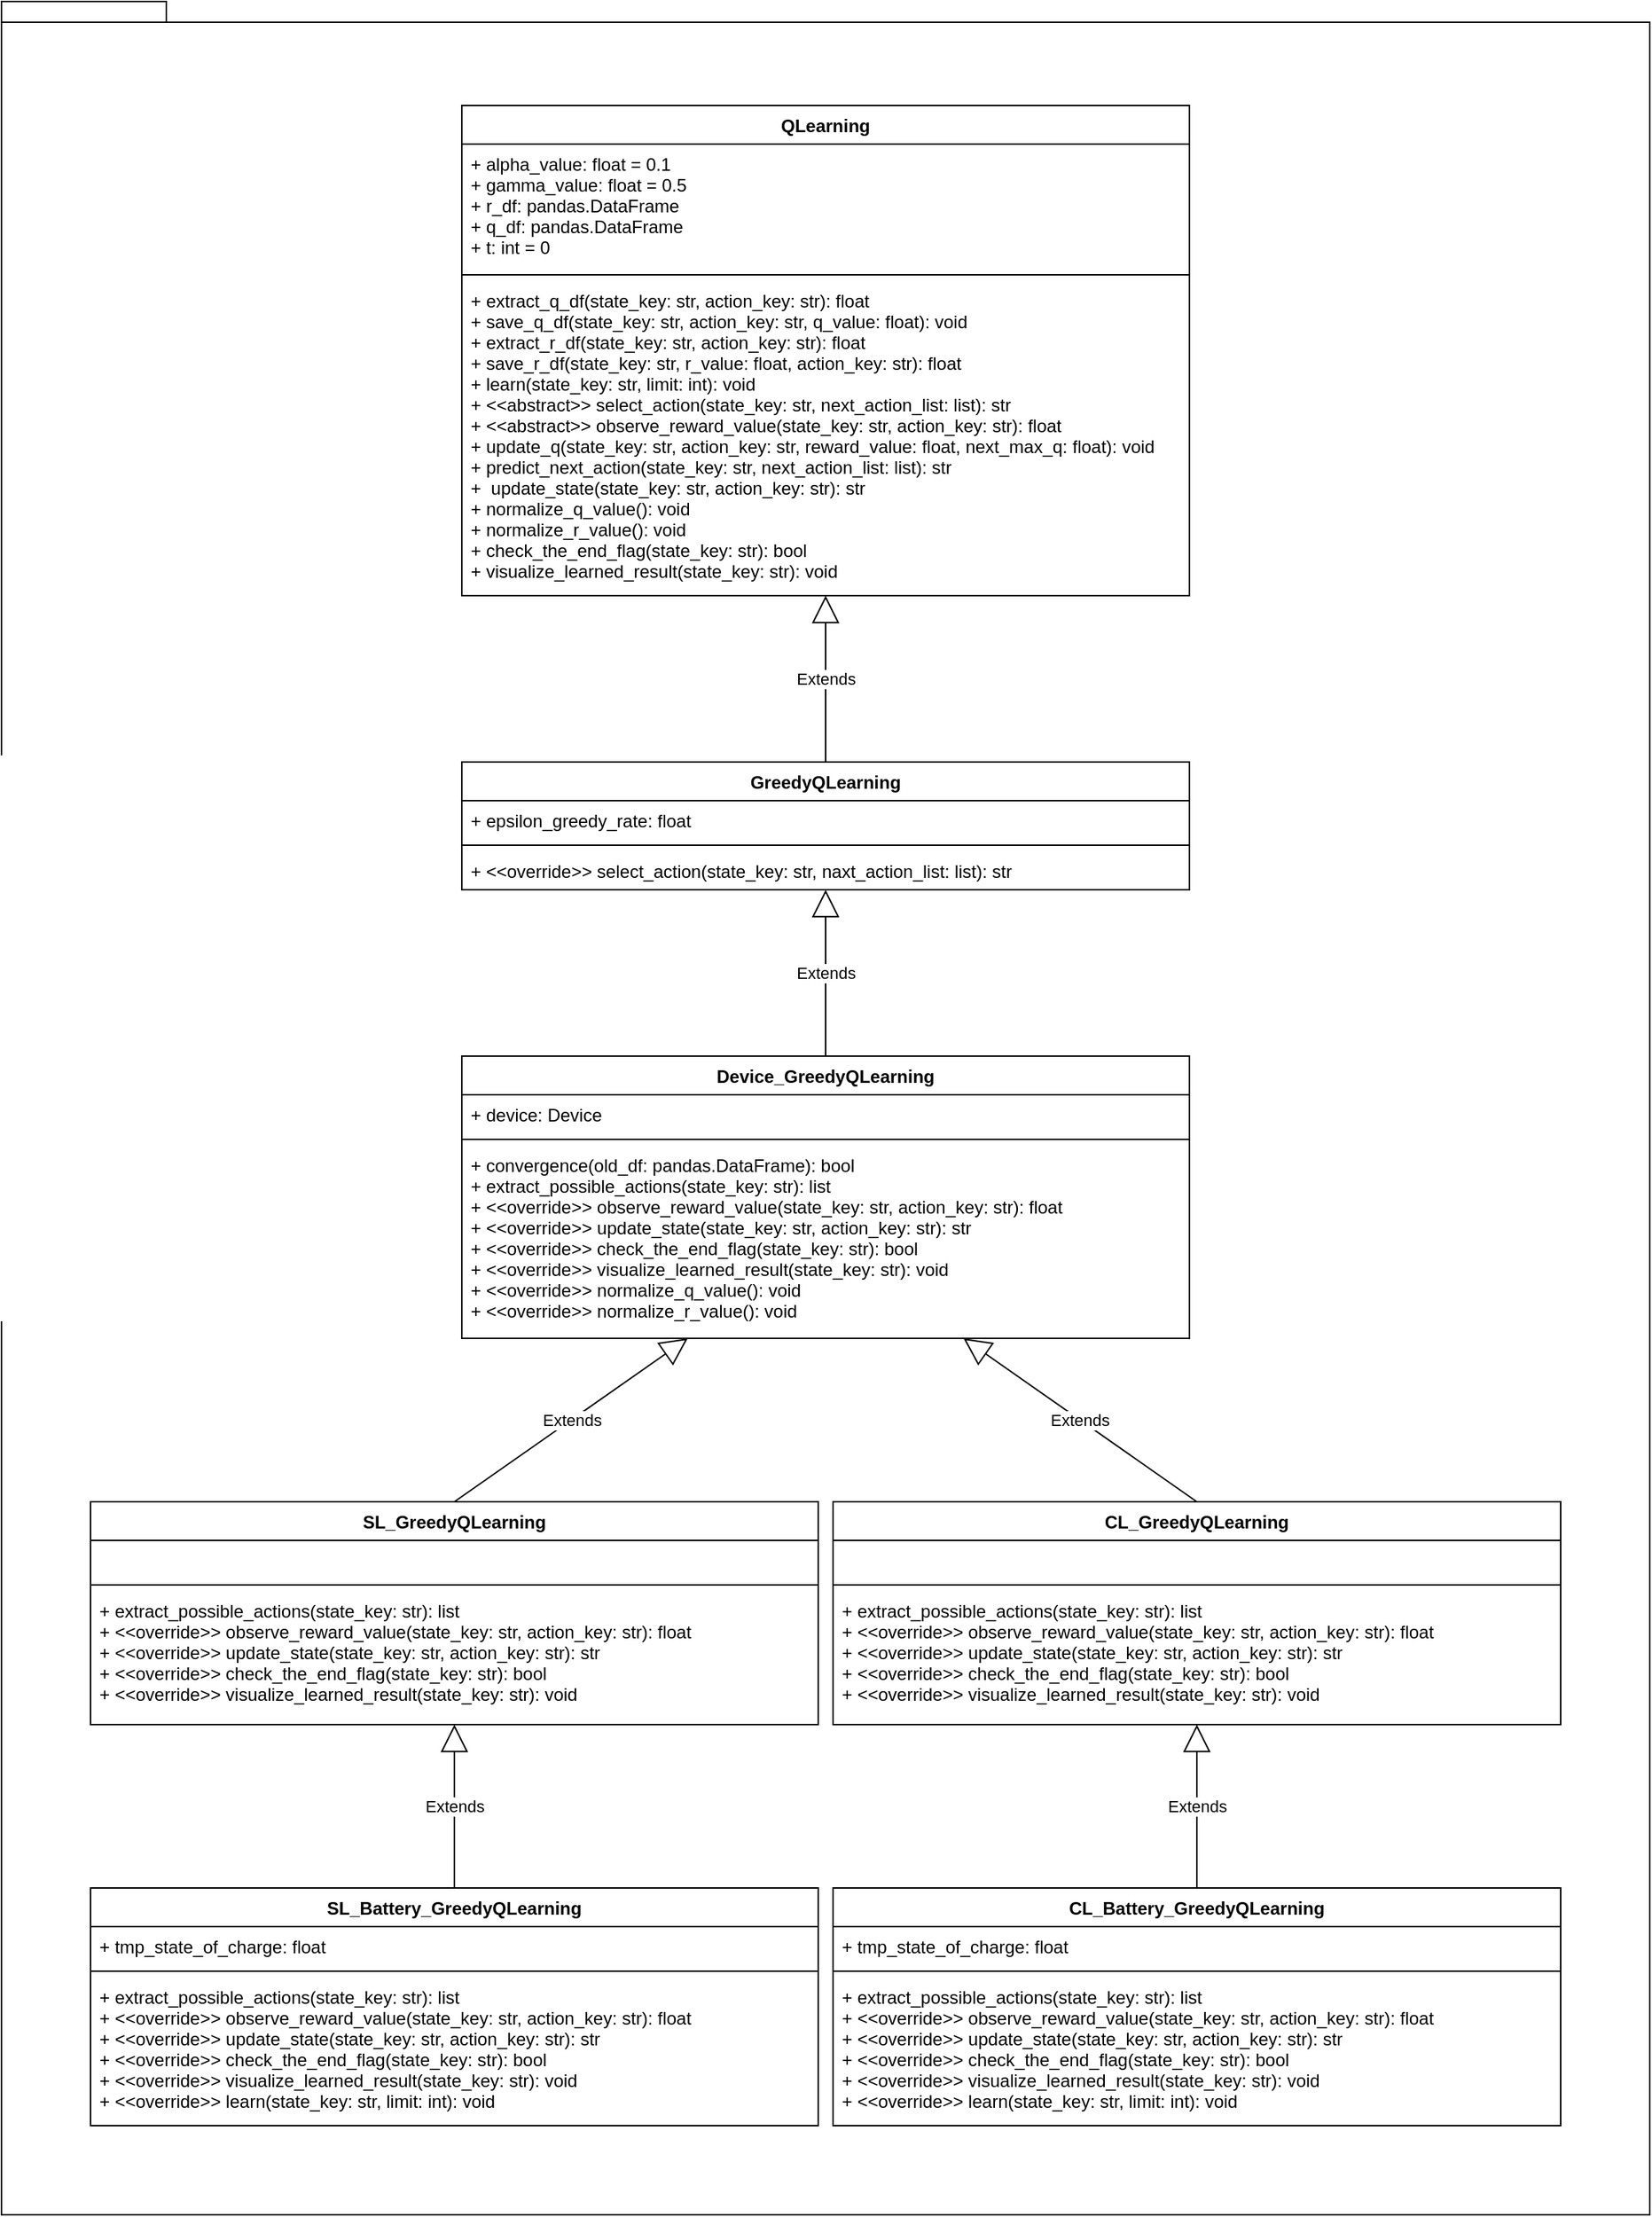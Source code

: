 <mxfile version="16.4.7" type="device"><diagram id="E9ECmLm3bFry5xsphIrD" name="Page-1"><mxGraphModel dx="2202" dy="458" grid="1" gridSize="10" guides="1" tooltips="1" connect="1" arrows="1" fold="1" page="1" pageScale="1" pageWidth="827" pageHeight="1169" math="0" shadow="0"><root><mxCell id="0"/><mxCell id="1" parent="0"/><mxCell id="w1EBqxvGUR41cmXORVGv-17" value="" style="shape=folder;fontStyle=1;spacingTop=10;tabWidth=40;tabHeight=14;tabPosition=left;html=1;" vertex="1" parent="1"><mxGeometry x="-380" y="30" width="1110" height="1490" as="geometry"/></mxCell><mxCell id="w1EBqxvGUR41cmXORVGv-32" value="QLearning" style="swimlane;fontStyle=1;align=center;verticalAlign=top;childLayout=stackLayout;horizontal=1;startSize=26;horizontalStack=0;resizeParent=1;resizeParentMax=0;resizeLast=0;collapsible=1;marginBottom=0;strokeColor=#000000;fillColor=none;" vertex="1" parent="1"><mxGeometry x="-70" y="100" width="490" height="330" as="geometry"/></mxCell><mxCell id="w1EBqxvGUR41cmXORVGv-33" value="+ alpha_value: float = 0.1&#10;+ gamma_value: float = 0.5&#10;+ r_df: pandas.DataFrame&#10;+ q_df: pandas.DataFrame&#10;+ t: int = 0" style="text;strokeColor=none;fillColor=none;align=left;verticalAlign=top;spacingLeft=4;spacingRight=4;overflow=hidden;rotatable=0;points=[[0,0.5],[1,0.5]];portConstraint=eastwest;" vertex="1" parent="w1EBqxvGUR41cmXORVGv-32"><mxGeometry y="26" width="490" height="84" as="geometry"/></mxCell><mxCell id="w1EBqxvGUR41cmXORVGv-34" value="" style="line;strokeWidth=1;fillColor=none;align=left;verticalAlign=middle;spacingTop=-1;spacingLeft=3;spacingRight=3;rotatable=0;labelPosition=right;points=[];portConstraint=eastwest;" vertex="1" parent="w1EBqxvGUR41cmXORVGv-32"><mxGeometry y="110" width="490" height="8" as="geometry"/></mxCell><mxCell id="w1EBqxvGUR41cmXORVGv-35" value="+ extract_q_df(state_key: str, action_key: str): float&#10;+ save_q_df(state_key: str, action_key: str, q_value: float): void&#10;+ extract_r_df(state_key: str, action_key: str): float&#10;+ save_r_df(state_key: str, r_value: float, action_key: str): float&#10;+ learn(state_key: str, limit: int): void&#10;+ &lt;&lt;abstract&gt;&gt; select_action(state_key: str, next_action_list: list): str&#10;+ &lt;&lt;abstract&gt;&gt; observe_reward_value(state_key: str, action_key: str): float&#10;+ update_q(state_key: str, action_key: str, reward_value: float, next_max_q: float): void&#10;+ predict_next_action(state_key: str, next_action_list: list): str&#10;+  update_state(state_key: str, action_key: str): str&#10;+ normalize_q_value(): void&#10;+ normalize_r_value(): void&#10;+ check_the_end_flag(state_key: str): bool&#10;+ visualize_learned_result(state_key: str): void" style="text;strokeColor=none;fillColor=none;align=left;verticalAlign=top;spacingLeft=4;spacingRight=4;overflow=hidden;rotatable=0;points=[[0,0.5],[1,0.5]];portConstraint=eastwest;" vertex="1" parent="w1EBqxvGUR41cmXORVGv-32"><mxGeometry y="118" width="490" height="212" as="geometry"/></mxCell><mxCell id="w1EBqxvGUR41cmXORVGv-36" value="GreedyQLearning" style="swimlane;fontStyle=1;align=center;verticalAlign=top;childLayout=stackLayout;horizontal=1;startSize=26;horizontalStack=0;resizeParent=1;resizeParentMax=0;resizeLast=0;collapsible=1;marginBottom=0;strokeColor=#000000;fillColor=none;" vertex="1" parent="1"><mxGeometry x="-70" y="542" width="490" height="86" as="geometry"/></mxCell><mxCell id="w1EBqxvGUR41cmXORVGv-37" value="+ epsilon_greedy_rate: float" style="text;strokeColor=none;fillColor=none;align=left;verticalAlign=top;spacingLeft=4;spacingRight=4;overflow=hidden;rotatable=0;points=[[0,0.5],[1,0.5]];portConstraint=eastwest;" vertex="1" parent="w1EBqxvGUR41cmXORVGv-36"><mxGeometry y="26" width="490" height="26" as="geometry"/></mxCell><mxCell id="w1EBqxvGUR41cmXORVGv-38" value="" style="line;strokeWidth=1;fillColor=none;align=left;verticalAlign=middle;spacingTop=-1;spacingLeft=3;spacingRight=3;rotatable=0;labelPosition=right;points=[];portConstraint=eastwest;" vertex="1" parent="w1EBqxvGUR41cmXORVGv-36"><mxGeometry y="52" width="490" height="8" as="geometry"/></mxCell><mxCell id="w1EBqxvGUR41cmXORVGv-39" value="+ &lt;&lt;override&gt;&gt; select_action(state_key: str, naxt_action_list: list): str" style="text;strokeColor=none;fillColor=none;align=left;verticalAlign=top;spacingLeft=4;spacingRight=4;overflow=hidden;rotatable=0;points=[[0,0.5],[1,0.5]];portConstraint=eastwest;" vertex="1" parent="w1EBqxvGUR41cmXORVGv-36"><mxGeometry y="60" width="490" height="26" as="geometry"/></mxCell><mxCell id="w1EBqxvGUR41cmXORVGv-41" value="Extends" style="endArrow=block;endSize=16;endFill=0;html=1;rounded=0;exitX=0.5;exitY=0;exitDx=0;exitDy=0;entryX=0.5;entryY=1;entryDx=0;entryDy=0;entryPerimeter=0;" edge="1" parent="1" source="w1EBqxvGUR41cmXORVGv-36" target="w1EBqxvGUR41cmXORVGv-35"><mxGeometry width="160" relative="1" as="geometry"><mxPoint x="280" y="480" as="sourcePoint"/><mxPoint x="200" y="430" as="targetPoint"/></mxGeometry></mxCell><mxCell id="w1EBqxvGUR41cmXORVGv-42" value="DeviceGreedyQLearning" style="swimlane;fontStyle=1;align=center;verticalAlign=top;childLayout=stackLayout;horizontal=1;startSize=26;horizontalStack=0;resizeParent=1;resizeParentMax=0;resizeLast=0;collapsible=1;marginBottom=0;strokeColor=#000000;fillColor=none;" vertex="1" parent="1"><mxGeometry x="-70" y="740" width="490" height="190" as="geometry"/></mxCell><mxCell id="w1EBqxvGUR41cmXORVGv-43" value="+ device: Device" style="text;strokeColor=none;fillColor=none;align=left;verticalAlign=top;spacingLeft=4;spacingRight=4;overflow=hidden;rotatable=0;points=[[0,0.5],[1,0.5]];portConstraint=eastwest;" vertex="1" parent="w1EBqxvGUR41cmXORVGv-42"><mxGeometry y="26" width="490" height="26" as="geometry"/></mxCell><mxCell id="w1EBqxvGUR41cmXORVGv-44" value="" style="line;strokeWidth=1;fillColor=none;align=left;verticalAlign=middle;spacingTop=-1;spacingLeft=3;spacingRight=3;rotatable=0;labelPosition=right;points=[];portConstraint=eastwest;" vertex="1" parent="w1EBqxvGUR41cmXORVGv-42"><mxGeometry y="52" width="490" height="8" as="geometry"/></mxCell><mxCell id="w1EBqxvGUR41cmXORVGv-45" value="+ convergence(old_df: pandas.DataFrame): bool&#10;+ extract_possible_actions(state_key: str): list&#10;+ &lt;&lt;override&gt;&gt; observe_reward_value(state_key: str, action_key: str): float&#10;+ &lt;&lt;override&gt;&gt; update_state(state_key: str, action_key: str): str&#10;+ &lt;&lt;override&gt;&gt; check_the_end_flag(state_key: str): bool&#10;+ &lt;&lt;override&gt;&gt; visualize_learned_result(state_key: str): void&#10;+ &lt;&lt;override&gt;&gt; normalize_q_value(): void&#10;+ &lt;&lt;override&gt;&gt; normalize_r_value(): void" style="text;strokeColor=none;fillColor=none;align=left;verticalAlign=top;spacingLeft=4;spacingRight=4;overflow=hidden;rotatable=0;points=[[0,0.5],[1,0.5]];portConstraint=eastwest;" vertex="1" parent="w1EBqxvGUR41cmXORVGv-42"><mxGeometry y="60" width="490" height="130" as="geometry"/></mxCell><mxCell id="w1EBqxvGUR41cmXORVGv-46" value="Extends" style="endArrow=block;endSize=16;endFill=0;html=1;rounded=0;exitX=0.5;exitY=0;exitDx=0;exitDy=0;" edge="1" parent="1" source="w1EBqxvGUR41cmXORVGv-42" target="w1EBqxvGUR41cmXORVGv-39"><mxGeometry width="160" relative="1" as="geometry"><mxPoint x="199.5" y="740" as="sourcePoint"/><mxPoint x="200" y="628" as="targetPoint"/></mxGeometry></mxCell><mxCell id="w1EBqxvGUR41cmXORVGv-48" value="SLGreedyQLearning" style="swimlane;fontStyle=1;align=center;verticalAlign=top;childLayout=stackLayout;horizontal=1;startSize=26;horizontalStack=0;resizeParent=1;resizeParentMax=0;resizeLast=0;collapsible=1;marginBottom=0;strokeColor=#000000;fillColor=none;" vertex="1" parent="1"><mxGeometry x="-320" y="1040" width="490" height="150" as="geometry"/></mxCell><mxCell id="w1EBqxvGUR41cmXORVGv-49" value=" " style="text;strokeColor=none;fillColor=none;align=left;verticalAlign=top;spacingLeft=4;spacingRight=4;overflow=hidden;rotatable=0;points=[[0,0.5],[1,0.5]];portConstraint=eastwest;" vertex="1" parent="w1EBqxvGUR41cmXORVGv-48"><mxGeometry y="26" width="490" height="26" as="geometry"/></mxCell><mxCell id="w1EBqxvGUR41cmXORVGv-50" value="" style="line;strokeWidth=1;fillColor=none;align=left;verticalAlign=middle;spacingTop=-1;spacingLeft=3;spacingRight=3;rotatable=0;labelPosition=right;points=[];portConstraint=eastwest;" vertex="1" parent="w1EBqxvGUR41cmXORVGv-48"><mxGeometry y="52" width="490" height="8" as="geometry"/></mxCell><mxCell id="w1EBqxvGUR41cmXORVGv-51" value="+ extract_possible_actions(state_key: str): list&#10;+ &lt;&lt;override&gt;&gt; observe_reward_value(state_key: str, action_key: str): float&#10;+ &lt;&lt;override&gt;&gt; update_state(state_key: str, action_key: str): str&#10;+ &lt;&lt;override&gt;&gt; check_the_end_flag(state_key: str): bool&#10;+ &lt;&lt;override&gt;&gt; visualize_learned_result(state_key: str): void" style="text;strokeColor=none;fillColor=none;align=left;verticalAlign=top;spacingLeft=4;spacingRight=4;overflow=hidden;rotatable=0;points=[[0,0.5],[1,0.5]];portConstraint=eastwest;" vertex="1" parent="w1EBqxvGUR41cmXORVGv-48"><mxGeometry y="60" width="490" height="90" as="geometry"/></mxCell><mxCell id="w1EBqxvGUR41cmXORVGv-52" value="Extends" style="endArrow=block;endSize=16;endFill=0;html=1;rounded=0;exitX=0.5;exitY=0;exitDx=0;exitDy=0;" edge="1" parent="1" source="w1EBqxvGUR41cmXORVGv-48" target="w1EBqxvGUR41cmXORVGv-45"><mxGeometry width="160" relative="1" as="geometry"><mxPoint x="200" y="1042" as="sourcePoint"/><mxPoint x="200" y="930" as="targetPoint"/></mxGeometry></mxCell><mxCell id="w1EBqxvGUR41cmXORVGv-54" value="CLGreedyQLearning" style="swimlane;fontStyle=1;align=center;verticalAlign=top;childLayout=stackLayout;horizontal=1;startSize=26;horizontalStack=0;resizeParent=1;resizeParentMax=0;resizeLast=0;collapsible=1;marginBottom=0;strokeColor=#000000;fillColor=none;" vertex="1" parent="1"><mxGeometry x="180" y="1040" width="490" height="150" as="geometry"/></mxCell><mxCell id="w1EBqxvGUR41cmXORVGv-55" value=" " style="text;strokeColor=none;fillColor=none;align=left;verticalAlign=top;spacingLeft=4;spacingRight=4;overflow=hidden;rotatable=0;points=[[0,0.5],[1,0.5]];portConstraint=eastwest;" vertex="1" parent="w1EBqxvGUR41cmXORVGv-54"><mxGeometry y="26" width="490" height="26" as="geometry"/></mxCell><mxCell id="w1EBqxvGUR41cmXORVGv-56" value="" style="line;strokeWidth=1;fillColor=none;align=left;verticalAlign=middle;spacingTop=-1;spacingLeft=3;spacingRight=3;rotatable=0;labelPosition=right;points=[];portConstraint=eastwest;" vertex="1" parent="w1EBqxvGUR41cmXORVGv-54"><mxGeometry y="52" width="490" height="8" as="geometry"/></mxCell><mxCell id="w1EBqxvGUR41cmXORVGv-57" value="+ extract_possible_actions(state_key: str): list&#10;+ &lt;&lt;override&gt;&gt; observe_reward_value(state_key: str, action_key: str): float&#10;+ &lt;&lt;override&gt;&gt; update_state(state_key: str, action_key: str): str&#10;+ &lt;&lt;override&gt;&gt; check_the_end_flag(state_key: str): bool&#10;+ &lt;&lt;override&gt;&gt; visualize_learned_result(state_key: str): void" style="text;strokeColor=none;fillColor=none;align=left;verticalAlign=top;spacingLeft=4;spacingRight=4;overflow=hidden;rotatable=0;points=[[0,0.5],[1,0.5]];portConstraint=eastwest;" vertex="1" parent="w1EBqxvGUR41cmXORVGv-54"><mxGeometry y="60" width="490" height="90" as="geometry"/></mxCell><mxCell id="w1EBqxvGUR41cmXORVGv-58" value="Extends" style="endArrow=block;endSize=16;endFill=0;html=1;rounded=0;exitX=0.5;exitY=0;exitDx=0;exitDy=0;" edge="1" parent="1" source="w1EBqxvGUR41cmXORVGv-54" target="w1EBqxvGUR41cmXORVGv-45"><mxGeometry width="160" relative="1" as="geometry"><mxPoint x="70" y="1110" as="sourcePoint"/><mxPoint x="200" y="930" as="targetPoint"/></mxGeometry></mxCell><mxCell id="w1EBqxvGUR41cmXORVGv-59" value="CLBatteryGreedyQLearning" style="swimlane;fontStyle=1;align=center;verticalAlign=top;childLayout=stackLayout;horizontal=1;startSize=26;horizontalStack=0;resizeParent=1;resizeParentMax=0;resizeLast=0;collapsible=1;marginBottom=0;strokeColor=#000000;fillColor=none;" vertex="1" parent="1"><mxGeometry x="180" y="1300" width="490" height="160" as="geometry"/></mxCell><mxCell id="w1EBqxvGUR41cmXORVGv-60" value="+ tmp_state_of_charge: float" style="text;strokeColor=none;fillColor=none;align=left;verticalAlign=top;spacingLeft=4;spacingRight=4;overflow=hidden;rotatable=0;points=[[0,0.5],[1,0.5]];portConstraint=eastwest;" vertex="1" parent="w1EBqxvGUR41cmXORVGv-59"><mxGeometry y="26" width="490" height="26" as="geometry"/></mxCell><mxCell id="w1EBqxvGUR41cmXORVGv-61" value="" style="line;strokeWidth=1;fillColor=none;align=left;verticalAlign=middle;spacingTop=-1;spacingLeft=3;spacingRight=3;rotatable=0;labelPosition=right;points=[];portConstraint=eastwest;" vertex="1" parent="w1EBqxvGUR41cmXORVGv-59"><mxGeometry y="52" width="490" height="8" as="geometry"/></mxCell><mxCell id="w1EBqxvGUR41cmXORVGv-62" value="+ extract_possible_actions(state_key: str): list&#10;+ &lt;&lt;override&gt;&gt; observe_reward_value(state_key: str, action_key: str): float&#10;+ &lt;&lt;override&gt;&gt; update_state(state_key: str, action_key: str): str&#10;+ &lt;&lt;override&gt;&gt; check_the_end_flag(state_key: str): bool&#10;+ &lt;&lt;override&gt;&gt; visualize_learned_result(state_key: str): void&#10;+ &lt;&lt;override&gt;&gt; learn(state_key: str, limit: int): void" style="text;strokeColor=none;fillColor=none;align=left;verticalAlign=top;spacingLeft=4;spacingRight=4;overflow=hidden;rotatable=0;points=[[0,0.5],[1,0.5]];portConstraint=eastwest;" vertex="1" parent="w1EBqxvGUR41cmXORVGv-59"><mxGeometry y="60" width="490" height="100" as="geometry"/></mxCell><mxCell id="w1EBqxvGUR41cmXORVGv-64" value="Extends" style="endArrow=block;endSize=16;endFill=0;html=1;rounded=0;exitX=0.5;exitY=0;exitDx=0;exitDy=0;" edge="1" parent="1" source="w1EBqxvGUR41cmXORVGv-59" target="w1EBqxvGUR41cmXORVGv-57"><mxGeometry width="160" relative="1" as="geometry"><mxPoint x="420" y="1342" as="sourcePoint"/><mxPoint x="420" y="1230" as="targetPoint"/></mxGeometry></mxCell><mxCell id="w1EBqxvGUR41cmXORVGv-65" value="SLBatteryGreedyQLearning" style="swimlane;fontStyle=1;align=center;verticalAlign=top;childLayout=stackLayout;horizontal=1;startSize=26;horizontalStack=0;resizeParent=1;resizeParentMax=0;resizeLast=0;collapsible=1;marginBottom=0;strokeColor=#000000;fillColor=none;" vertex="1" parent="1"><mxGeometry x="-320" y="1300" width="490" height="160" as="geometry"/></mxCell><mxCell id="w1EBqxvGUR41cmXORVGv-66" value="+ tmp_state_of_charge: float" style="text;strokeColor=none;fillColor=none;align=left;verticalAlign=top;spacingLeft=4;spacingRight=4;overflow=hidden;rotatable=0;points=[[0,0.5],[1,0.5]];portConstraint=eastwest;" vertex="1" parent="w1EBqxvGUR41cmXORVGv-65"><mxGeometry y="26" width="490" height="26" as="geometry"/></mxCell><mxCell id="w1EBqxvGUR41cmXORVGv-67" value="" style="line;strokeWidth=1;fillColor=none;align=left;verticalAlign=middle;spacingTop=-1;spacingLeft=3;spacingRight=3;rotatable=0;labelPosition=right;points=[];portConstraint=eastwest;" vertex="1" parent="w1EBqxvGUR41cmXORVGv-65"><mxGeometry y="52" width="490" height="8" as="geometry"/></mxCell><mxCell id="w1EBqxvGUR41cmXORVGv-68" value="+ extract_possible_actions(state_key: str): list&#10;+ &lt;&lt;override&gt;&gt; observe_reward_value(state_key: str, action_key: str): float&#10;+ &lt;&lt;override&gt;&gt; update_state(state_key: str, action_key: str): str&#10;+ &lt;&lt;override&gt;&gt; check_the_end_flag(state_key: str): bool&#10;+ &lt;&lt;override&gt;&gt; visualize_learned_result(state_key: str): void&#10;+ &lt;&lt;override&gt;&gt; learn(state_key: str, limit: int): void" style="text;strokeColor=none;fillColor=none;align=left;verticalAlign=top;spacingLeft=4;spacingRight=4;overflow=hidden;rotatable=0;points=[[0,0.5],[1,0.5]];portConstraint=eastwest;" vertex="1" parent="w1EBqxvGUR41cmXORVGv-65"><mxGeometry y="60" width="490" height="100" as="geometry"/></mxCell><mxCell id="w1EBqxvGUR41cmXORVGv-69" value="Extends" style="endArrow=block;endSize=16;endFill=0;html=1;rounded=0;exitX=0.5;exitY=0;exitDx=0;exitDy=0;" edge="1" parent="1" source="w1EBqxvGUR41cmXORVGv-65" target="w1EBqxvGUR41cmXORVGv-51"><mxGeometry width="160" relative="1" as="geometry"><mxPoint x="-80" y="1322" as="sourcePoint"/><mxPoint x="-75" y="1210" as="targetPoint"/></mxGeometry></mxCell><mxCell id="w1EBqxvGUR41cmXORVGv-72" value="" style="shape=folder;fontStyle=1;spacingTop=10;tabWidth=40;tabHeight=14;tabPosition=left;html=1;" vertex="1" parent="1"><mxGeometry x="-380" y="30" width="1110" height="1490" as="geometry"/></mxCell><mxCell id="w1EBqxvGUR41cmXORVGv-73" value="QLearning" style="swimlane;fontStyle=1;align=center;verticalAlign=top;childLayout=stackLayout;horizontal=1;startSize=26;horizontalStack=0;resizeParent=1;resizeParentMax=0;resizeLast=0;collapsible=1;marginBottom=0;strokeColor=#000000;fillColor=none;" vertex="1" parent="1"><mxGeometry x="-70" y="100" width="490" height="330" as="geometry"/></mxCell><mxCell id="w1EBqxvGUR41cmXORVGv-74" value="+ alpha_value: float = 0.1&#10;+ gamma_value: float = 0.5&#10;+ r_df: pandas.DataFrame&#10;+ q_df: pandas.DataFrame&#10;+ t: int = 0" style="text;strokeColor=none;fillColor=none;align=left;verticalAlign=top;spacingLeft=4;spacingRight=4;overflow=hidden;rotatable=0;points=[[0,0.5],[1,0.5]];portConstraint=eastwest;" vertex="1" parent="w1EBqxvGUR41cmXORVGv-73"><mxGeometry y="26" width="490" height="84" as="geometry"/></mxCell><mxCell id="w1EBqxvGUR41cmXORVGv-75" value="" style="line;strokeWidth=1;fillColor=none;align=left;verticalAlign=middle;spacingTop=-1;spacingLeft=3;spacingRight=3;rotatable=0;labelPosition=right;points=[];portConstraint=eastwest;" vertex="1" parent="w1EBqxvGUR41cmXORVGv-73"><mxGeometry y="110" width="490" height="8" as="geometry"/></mxCell><mxCell id="w1EBqxvGUR41cmXORVGv-76" value="+ extract_q_df(state_key: str, action_key: str): float&#10;+ save_q_df(state_key: str, action_key: str, q_value: float): void&#10;+ extract_r_df(state_key: str, action_key: str): float&#10;+ save_r_df(state_key: str, r_value: float, action_key: str): float&#10;+ learn(state_key: str, limit: int): void&#10;+ &lt;&lt;abstract&gt;&gt; select_action(state_key: str, next_action_list: list): str&#10;+ &lt;&lt;abstract&gt;&gt; observe_reward_value(state_key: str, action_key: str): float&#10;+ update_q(state_key: str, action_key: str, reward_value: float, next_max_q: float): void&#10;+ predict_next_action(state_key: str, next_action_list: list): str&#10;+  update_state(state_key: str, action_key: str): str&#10;+ normalize_q_value(): void&#10;+ normalize_r_value(): void&#10;+ check_the_end_flag(state_key: str): bool&#10;+ visualize_learned_result(state_key: str): void" style="text;strokeColor=none;fillColor=none;align=left;verticalAlign=top;spacingLeft=4;spacingRight=4;overflow=hidden;rotatable=0;points=[[0,0.5],[1,0.5]];portConstraint=eastwest;" vertex="1" parent="w1EBqxvGUR41cmXORVGv-73"><mxGeometry y="118" width="490" height="212" as="geometry"/></mxCell><mxCell id="w1EBqxvGUR41cmXORVGv-77" value="GreedyQLearning" style="swimlane;fontStyle=1;align=center;verticalAlign=top;childLayout=stackLayout;horizontal=1;startSize=26;horizontalStack=0;resizeParent=1;resizeParentMax=0;resizeLast=0;collapsible=1;marginBottom=0;strokeColor=#000000;fillColor=none;" vertex="1" parent="1"><mxGeometry x="-70" y="542" width="490" height="86" as="geometry"/></mxCell><mxCell id="w1EBqxvGUR41cmXORVGv-78" value="+ epsilon_greedy_rate: float" style="text;strokeColor=none;fillColor=none;align=left;verticalAlign=top;spacingLeft=4;spacingRight=4;overflow=hidden;rotatable=0;points=[[0,0.5],[1,0.5]];portConstraint=eastwest;" vertex="1" parent="w1EBqxvGUR41cmXORVGv-77"><mxGeometry y="26" width="490" height="26" as="geometry"/></mxCell><mxCell id="w1EBqxvGUR41cmXORVGv-79" value="" style="line;strokeWidth=1;fillColor=none;align=left;verticalAlign=middle;spacingTop=-1;spacingLeft=3;spacingRight=3;rotatable=0;labelPosition=right;points=[];portConstraint=eastwest;" vertex="1" parent="w1EBqxvGUR41cmXORVGv-77"><mxGeometry y="52" width="490" height="8" as="geometry"/></mxCell><mxCell id="w1EBqxvGUR41cmXORVGv-80" value="+ &lt;&lt;override&gt;&gt; select_action(state_key: str, naxt_action_list: list): str" style="text;strokeColor=none;fillColor=none;align=left;verticalAlign=top;spacingLeft=4;spacingRight=4;overflow=hidden;rotatable=0;points=[[0,0.5],[1,0.5]];portConstraint=eastwest;" vertex="1" parent="w1EBqxvGUR41cmXORVGv-77"><mxGeometry y="60" width="490" height="26" as="geometry"/></mxCell><mxCell id="w1EBqxvGUR41cmXORVGv-81" value="Extends" style="endArrow=block;endSize=16;endFill=0;html=1;rounded=0;exitX=0.5;exitY=0;exitDx=0;exitDy=0;entryX=0.5;entryY=1;entryDx=0;entryDy=0;entryPerimeter=0;" edge="1" parent="1" source="w1EBqxvGUR41cmXORVGv-77" target="w1EBqxvGUR41cmXORVGv-76"><mxGeometry width="160" relative="1" as="geometry"><mxPoint x="280" y="480" as="sourcePoint"/><mxPoint x="200" y="430" as="targetPoint"/></mxGeometry></mxCell><mxCell id="w1EBqxvGUR41cmXORVGv-82" value="Device_GreedyQLearning" style="swimlane;fontStyle=1;align=center;verticalAlign=top;childLayout=stackLayout;horizontal=1;startSize=26;horizontalStack=0;resizeParent=1;resizeParentMax=0;resizeLast=0;collapsible=1;marginBottom=0;strokeColor=#000000;fillColor=none;" vertex="1" parent="1"><mxGeometry x="-70" y="740" width="490" height="190" as="geometry"/></mxCell><mxCell id="w1EBqxvGUR41cmXORVGv-83" value="+ device: Device" style="text;strokeColor=none;fillColor=none;align=left;verticalAlign=top;spacingLeft=4;spacingRight=4;overflow=hidden;rotatable=0;points=[[0,0.5],[1,0.5]];portConstraint=eastwest;" vertex="1" parent="w1EBqxvGUR41cmXORVGv-82"><mxGeometry y="26" width="490" height="26" as="geometry"/></mxCell><mxCell id="w1EBqxvGUR41cmXORVGv-84" value="" style="line;strokeWidth=1;fillColor=none;align=left;verticalAlign=middle;spacingTop=-1;spacingLeft=3;spacingRight=3;rotatable=0;labelPosition=right;points=[];portConstraint=eastwest;" vertex="1" parent="w1EBqxvGUR41cmXORVGv-82"><mxGeometry y="52" width="490" height="8" as="geometry"/></mxCell><mxCell id="w1EBqxvGUR41cmXORVGv-85" value="+ convergence(old_df: pandas.DataFrame): bool&#10;+ extract_possible_actions(state_key: str): list&#10;+ &lt;&lt;override&gt;&gt; observe_reward_value(state_key: str, action_key: str): float&#10;+ &lt;&lt;override&gt;&gt; update_state(state_key: str, action_key: str): str&#10;+ &lt;&lt;override&gt;&gt; check_the_end_flag(state_key: str): bool&#10;+ &lt;&lt;override&gt;&gt; visualize_learned_result(state_key: str): void&#10;+ &lt;&lt;override&gt;&gt; normalize_q_value(): void&#10;+ &lt;&lt;override&gt;&gt; normalize_r_value(): void" style="text;strokeColor=none;fillColor=none;align=left;verticalAlign=top;spacingLeft=4;spacingRight=4;overflow=hidden;rotatable=0;points=[[0,0.5],[1,0.5]];portConstraint=eastwest;" vertex="1" parent="w1EBqxvGUR41cmXORVGv-82"><mxGeometry y="60" width="490" height="130" as="geometry"/></mxCell><mxCell id="w1EBqxvGUR41cmXORVGv-86" value="Extends" style="endArrow=block;endSize=16;endFill=0;html=1;rounded=0;exitX=0.5;exitY=0;exitDx=0;exitDy=0;" edge="1" parent="1" source="w1EBqxvGUR41cmXORVGv-82" target="w1EBqxvGUR41cmXORVGv-80"><mxGeometry width="160" relative="1" as="geometry"><mxPoint x="199.5" y="740" as="sourcePoint"/><mxPoint x="200" y="628" as="targetPoint"/></mxGeometry></mxCell><mxCell id="w1EBqxvGUR41cmXORVGv-87" value="SL_GreedyQLearning" style="swimlane;fontStyle=1;align=center;verticalAlign=top;childLayout=stackLayout;horizontal=1;startSize=26;horizontalStack=0;resizeParent=1;resizeParentMax=0;resizeLast=0;collapsible=1;marginBottom=0;strokeColor=#000000;fillColor=none;" vertex="1" parent="1"><mxGeometry x="-320" y="1040" width="490" height="150" as="geometry"/></mxCell><mxCell id="w1EBqxvGUR41cmXORVGv-88" value=" " style="text;strokeColor=none;fillColor=none;align=left;verticalAlign=top;spacingLeft=4;spacingRight=4;overflow=hidden;rotatable=0;points=[[0,0.5],[1,0.5]];portConstraint=eastwest;" vertex="1" parent="w1EBqxvGUR41cmXORVGv-87"><mxGeometry y="26" width="490" height="26" as="geometry"/></mxCell><mxCell id="w1EBqxvGUR41cmXORVGv-89" value="" style="line;strokeWidth=1;fillColor=none;align=left;verticalAlign=middle;spacingTop=-1;spacingLeft=3;spacingRight=3;rotatable=0;labelPosition=right;points=[];portConstraint=eastwest;" vertex="1" parent="w1EBqxvGUR41cmXORVGv-87"><mxGeometry y="52" width="490" height="8" as="geometry"/></mxCell><mxCell id="w1EBqxvGUR41cmXORVGv-90" value="+ extract_possible_actions(state_key: str): list&#10;+ &lt;&lt;override&gt;&gt; observe_reward_value(state_key: str, action_key: str): float&#10;+ &lt;&lt;override&gt;&gt; update_state(state_key: str, action_key: str): str&#10;+ &lt;&lt;override&gt;&gt; check_the_end_flag(state_key: str): bool&#10;+ &lt;&lt;override&gt;&gt; visualize_learned_result(state_key: str): void" style="text;strokeColor=none;fillColor=none;align=left;verticalAlign=top;spacingLeft=4;spacingRight=4;overflow=hidden;rotatable=0;points=[[0,0.5],[1,0.5]];portConstraint=eastwest;" vertex="1" parent="w1EBqxvGUR41cmXORVGv-87"><mxGeometry y="60" width="490" height="90" as="geometry"/></mxCell><mxCell id="w1EBqxvGUR41cmXORVGv-91" value="Extends" style="endArrow=block;endSize=16;endFill=0;html=1;rounded=0;exitX=0.5;exitY=0;exitDx=0;exitDy=0;" edge="1" parent="1" source="w1EBqxvGUR41cmXORVGv-87" target="w1EBqxvGUR41cmXORVGv-85"><mxGeometry width="160" relative="1" as="geometry"><mxPoint x="200" y="1042" as="sourcePoint"/><mxPoint x="200" y="930" as="targetPoint"/></mxGeometry></mxCell><mxCell id="w1EBqxvGUR41cmXORVGv-92" value="CL_GreedyQLearning" style="swimlane;fontStyle=1;align=center;verticalAlign=top;childLayout=stackLayout;horizontal=1;startSize=26;horizontalStack=0;resizeParent=1;resizeParentMax=0;resizeLast=0;collapsible=1;marginBottom=0;strokeColor=#000000;fillColor=none;" vertex="1" parent="1"><mxGeometry x="180" y="1040" width="490" height="150" as="geometry"/></mxCell><mxCell id="w1EBqxvGUR41cmXORVGv-93" value=" " style="text;strokeColor=none;fillColor=none;align=left;verticalAlign=top;spacingLeft=4;spacingRight=4;overflow=hidden;rotatable=0;points=[[0,0.5],[1,0.5]];portConstraint=eastwest;" vertex="1" parent="w1EBqxvGUR41cmXORVGv-92"><mxGeometry y="26" width="490" height="26" as="geometry"/></mxCell><mxCell id="w1EBqxvGUR41cmXORVGv-94" value="" style="line;strokeWidth=1;fillColor=none;align=left;verticalAlign=middle;spacingTop=-1;spacingLeft=3;spacingRight=3;rotatable=0;labelPosition=right;points=[];portConstraint=eastwest;" vertex="1" parent="w1EBqxvGUR41cmXORVGv-92"><mxGeometry y="52" width="490" height="8" as="geometry"/></mxCell><mxCell id="w1EBqxvGUR41cmXORVGv-95" value="+ extract_possible_actions(state_key: str): list&#10;+ &lt;&lt;override&gt;&gt; observe_reward_value(state_key: str, action_key: str): float&#10;+ &lt;&lt;override&gt;&gt; update_state(state_key: str, action_key: str): str&#10;+ &lt;&lt;override&gt;&gt; check_the_end_flag(state_key: str): bool&#10;+ &lt;&lt;override&gt;&gt; visualize_learned_result(state_key: str): void" style="text;strokeColor=none;fillColor=none;align=left;verticalAlign=top;spacingLeft=4;spacingRight=4;overflow=hidden;rotatable=0;points=[[0,0.5],[1,0.5]];portConstraint=eastwest;" vertex="1" parent="w1EBqxvGUR41cmXORVGv-92"><mxGeometry y="60" width="490" height="90" as="geometry"/></mxCell><mxCell id="w1EBqxvGUR41cmXORVGv-96" value="Extends" style="endArrow=block;endSize=16;endFill=0;html=1;rounded=0;exitX=0.5;exitY=0;exitDx=0;exitDy=0;" edge="1" parent="1" source="w1EBqxvGUR41cmXORVGv-92" target="w1EBqxvGUR41cmXORVGv-85"><mxGeometry width="160" relative="1" as="geometry"><mxPoint x="70" y="1110" as="sourcePoint"/><mxPoint x="200" y="930" as="targetPoint"/></mxGeometry></mxCell><mxCell id="w1EBqxvGUR41cmXORVGv-97" value="CL_Battery_GreedyQLearning" style="swimlane;fontStyle=1;align=center;verticalAlign=top;childLayout=stackLayout;horizontal=1;startSize=26;horizontalStack=0;resizeParent=1;resizeParentMax=0;resizeLast=0;collapsible=1;marginBottom=0;strokeColor=#000000;fillColor=none;" vertex="1" parent="1"><mxGeometry x="180" y="1300" width="490" height="160" as="geometry"/></mxCell><mxCell id="w1EBqxvGUR41cmXORVGv-98" value="+ tmp_state_of_charge: float" style="text;strokeColor=none;fillColor=none;align=left;verticalAlign=top;spacingLeft=4;spacingRight=4;overflow=hidden;rotatable=0;points=[[0,0.5],[1,0.5]];portConstraint=eastwest;" vertex="1" parent="w1EBqxvGUR41cmXORVGv-97"><mxGeometry y="26" width="490" height="26" as="geometry"/></mxCell><mxCell id="w1EBqxvGUR41cmXORVGv-99" value="" style="line;strokeWidth=1;fillColor=none;align=left;verticalAlign=middle;spacingTop=-1;spacingLeft=3;spacingRight=3;rotatable=0;labelPosition=right;points=[];portConstraint=eastwest;" vertex="1" parent="w1EBqxvGUR41cmXORVGv-97"><mxGeometry y="52" width="490" height="8" as="geometry"/></mxCell><mxCell id="w1EBqxvGUR41cmXORVGv-100" value="+ extract_possible_actions(state_key: str): list&#10;+ &lt;&lt;override&gt;&gt; observe_reward_value(state_key: str, action_key: str): float&#10;+ &lt;&lt;override&gt;&gt; update_state(state_key: str, action_key: str): str&#10;+ &lt;&lt;override&gt;&gt; check_the_end_flag(state_key: str): bool&#10;+ &lt;&lt;override&gt;&gt; visualize_learned_result(state_key: str): void&#10;+ &lt;&lt;override&gt;&gt; learn(state_key: str, limit: int): void" style="text;strokeColor=none;fillColor=none;align=left;verticalAlign=top;spacingLeft=4;spacingRight=4;overflow=hidden;rotatable=0;points=[[0,0.5],[1,0.5]];portConstraint=eastwest;" vertex="1" parent="w1EBqxvGUR41cmXORVGv-97"><mxGeometry y="60" width="490" height="100" as="geometry"/></mxCell><mxCell id="w1EBqxvGUR41cmXORVGv-101" value="Extends" style="endArrow=block;endSize=16;endFill=0;html=1;rounded=0;exitX=0.5;exitY=0;exitDx=0;exitDy=0;" edge="1" parent="1" source="w1EBqxvGUR41cmXORVGv-97" target="w1EBqxvGUR41cmXORVGv-95"><mxGeometry width="160" relative="1" as="geometry"><mxPoint x="420" y="1342" as="sourcePoint"/><mxPoint x="420" y="1230" as="targetPoint"/></mxGeometry></mxCell><mxCell id="w1EBqxvGUR41cmXORVGv-102" value="SL_Battery_GreedyQLearning" style="swimlane;fontStyle=1;align=center;verticalAlign=top;childLayout=stackLayout;horizontal=1;startSize=26;horizontalStack=0;resizeParent=1;resizeParentMax=0;resizeLast=0;collapsible=1;marginBottom=0;strokeColor=#000000;fillColor=none;" vertex="1" parent="1"><mxGeometry x="-320" y="1300" width="490" height="160" as="geometry"/></mxCell><mxCell id="w1EBqxvGUR41cmXORVGv-103" value="+ tmp_state_of_charge: float" style="text;strokeColor=none;fillColor=none;align=left;verticalAlign=top;spacingLeft=4;spacingRight=4;overflow=hidden;rotatable=0;points=[[0,0.5],[1,0.5]];portConstraint=eastwest;" vertex="1" parent="w1EBqxvGUR41cmXORVGv-102"><mxGeometry y="26" width="490" height="26" as="geometry"/></mxCell><mxCell id="w1EBqxvGUR41cmXORVGv-104" value="" style="line;strokeWidth=1;fillColor=none;align=left;verticalAlign=middle;spacingTop=-1;spacingLeft=3;spacingRight=3;rotatable=0;labelPosition=right;points=[];portConstraint=eastwest;" vertex="1" parent="w1EBqxvGUR41cmXORVGv-102"><mxGeometry y="52" width="490" height="8" as="geometry"/></mxCell><mxCell id="w1EBqxvGUR41cmXORVGv-105" value="+ extract_possible_actions(state_key: str): list&#10;+ &lt;&lt;override&gt;&gt; observe_reward_value(state_key: str, action_key: str): float&#10;+ &lt;&lt;override&gt;&gt; update_state(state_key: str, action_key: str): str&#10;+ &lt;&lt;override&gt;&gt; check_the_end_flag(state_key: str): bool&#10;+ &lt;&lt;override&gt;&gt; visualize_learned_result(state_key: str): void&#10;+ &lt;&lt;override&gt;&gt; learn(state_key: str, limit: int): void" style="text;strokeColor=none;fillColor=none;align=left;verticalAlign=top;spacingLeft=4;spacingRight=4;overflow=hidden;rotatable=0;points=[[0,0.5],[1,0.5]];portConstraint=eastwest;" vertex="1" parent="w1EBqxvGUR41cmXORVGv-102"><mxGeometry y="60" width="490" height="100" as="geometry"/></mxCell><mxCell id="w1EBqxvGUR41cmXORVGv-106" value="Extends" style="endArrow=block;endSize=16;endFill=0;html=1;rounded=0;exitX=0.5;exitY=0;exitDx=0;exitDy=0;" edge="1" parent="1" source="w1EBqxvGUR41cmXORVGv-102" target="w1EBqxvGUR41cmXORVGv-90"><mxGeometry width="160" relative="1" as="geometry"><mxPoint x="-80" y="1322" as="sourcePoint"/><mxPoint x="-75" y="1210" as="targetPoint"/></mxGeometry></mxCell></root></mxGraphModel></diagram></mxfile>
